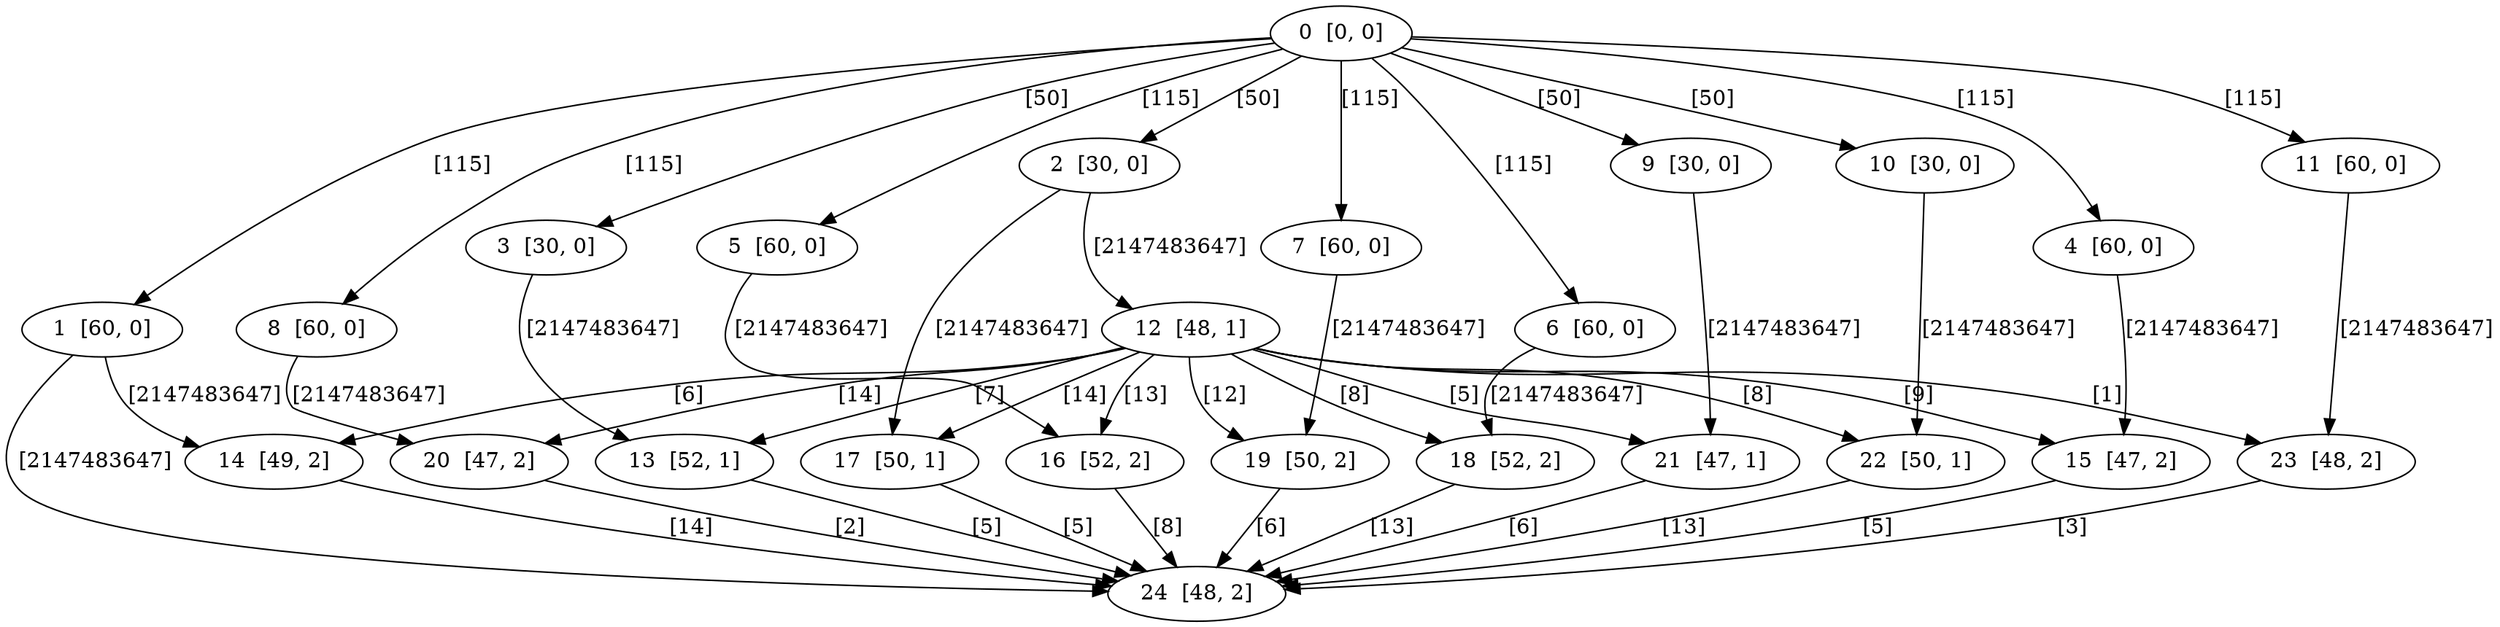 digraph DAG {
    0  [label="0  [0, 0]"]
    1  [label="1  [60, 0]"]
    2  [label="2  [30, 0]"]
    3  [label="3  [30, 0]"]
    4  [label="4  [60, 0]"]
    5  [label="5  [60, 0]"]
    6  [label="6  [60, 0]"]
    7  [label="7  [60, 0]"]
    8  [label="8  [60, 0]"]
    9  [label="9  [30, 0]"]
    10  [label="10  [30, 0]"]
    11  [label="11  [60, 0]"]
    12  [label="12  [48, 1]"]
    13  [label="13  [52, 1]"]
    14  [label="14  [49, 2]"]
    15  [label="15  [47, 2]"]
    16  [label="16  [52, 2]"]
    17  [label="17  [50, 1]"]
    18  [label="18  [52, 2]"]
    19  [label="19  [50, 2]"]
    20  [label="20  [47, 2]"]
    21  [label="21  [47, 1]"]
    22  [label="22  [50, 1]"]
    23  [label="23  [48, 2]"]
    24  [label="24  [48, 2]"]

    0 -> 1    [ label = "[115]" ]
    0 -> 2    [ label = "[50]" ]
    0 -> 3    [ label = "[50]" ]
    0 -> 4    [ label = "[115]" ]
    0 -> 5    [ label = "[115]" ]
    0 -> 6    [ label = "[115]" ]
    0 -> 7    [ label = "[115]" ]
    0 -> 8    [ label = "[115]" ]
    0 -> 9    [ label = "[50]" ]
    0 -> 10    [ label = "[50]" ]
    0 -> 11    [ label = "[115]" ]
    1 -> 14    [ label = "[2147483647]" ]
    1 -> 24    [ label = "[2147483647]" ]
    2 -> 12    [ label = "[2147483647]" ]
    2 -> 17    [ label = "[2147483647]" ]
    3 -> 13    [ label = "[2147483647]" ]
    4 -> 15    [ label = "[2147483647]" ]
    5 -> 16    [ label = "[2147483647]" ]
    6 -> 18    [ label = "[2147483647]" ]
    7 -> 19    [ label = "[2147483647]" ]
    8 -> 20    [ label = "[2147483647]" ]
    9 -> 21    [ label = "[2147483647]" ]
    10 -> 22    [ label = "[2147483647]" ]
    11 -> 23    [ label = "[2147483647]" ]
    12 -> 13    [ label = "[7]" ]
    12 -> 14    [ label = "[6]" ]
    12 -> 15    [ label = "[9]" ]
    12 -> 16    [ label = "[13]" ]
    12 -> 17    [ label = "[14]" ]
    12 -> 18    [ label = "[8]" ]
    12 -> 19    [ label = "[12]" ]
    12 -> 20    [ label = "[14]" ]
    12 -> 21    [ label = "[5]" ]
    12 -> 22    [ label = "[8]" ]
    12 -> 23    [ label = "[1]" ]
    13 -> 24    [ label = "[5]" ]
    14 -> 24    [ label = "[14]" ]
    15 -> 24    [ label = "[5]" ]
    16 -> 24    [ label = "[8]" ]
    17 -> 24    [ label = "[5]" ]
    18 -> 24    [ label = "[13]" ]
    19 -> 24    [ label = "[6]" ]
    20 -> 24    [ label = "[2]" ]
    21 -> 24    [ label = "[6]" ]
    22 -> 24    [ label = "[13]" ]
    23 -> 24    [ label = "[3]" ]
}
